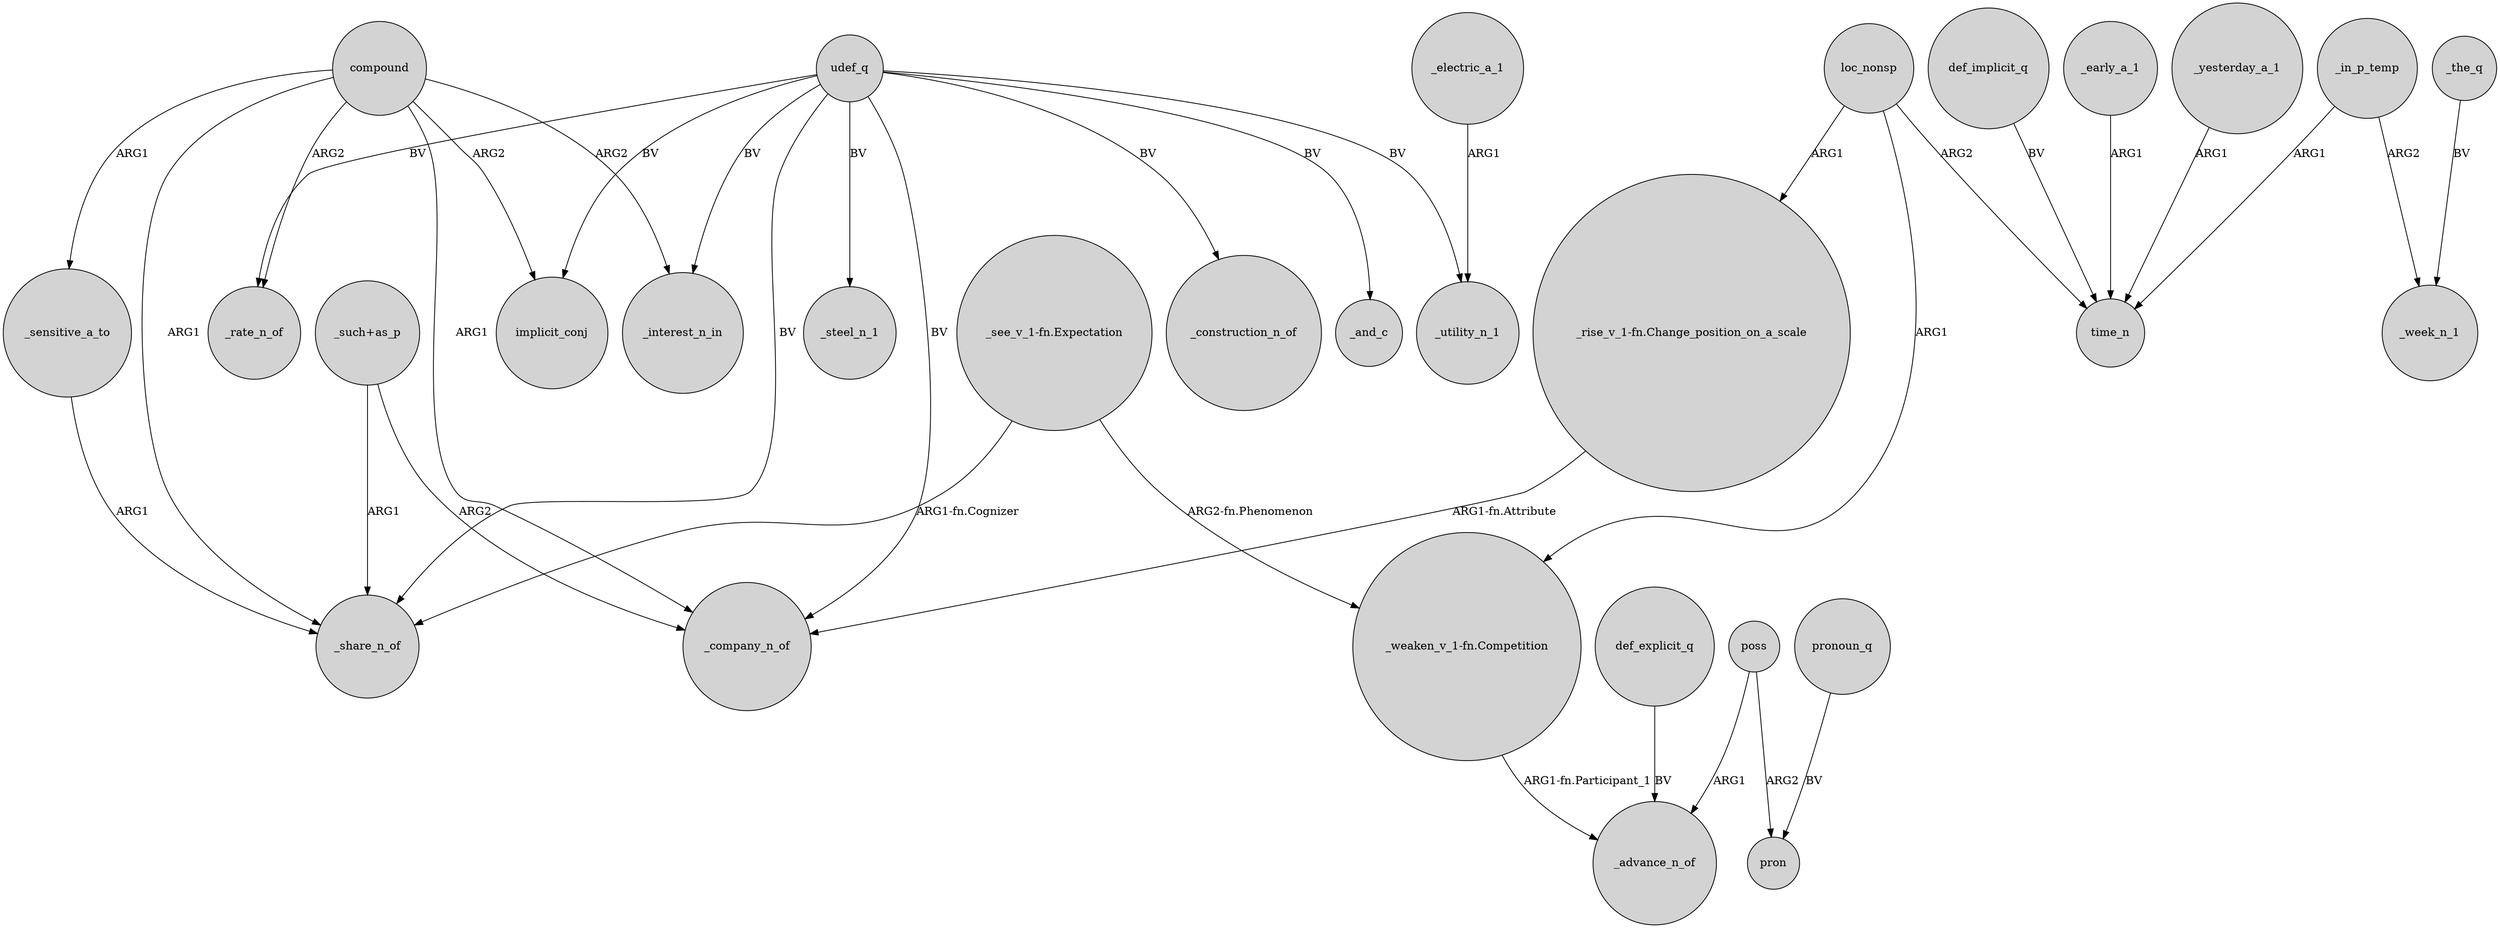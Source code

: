 digraph {
	node [shape=circle style=filled]
	_sensitive_a_to -> _share_n_of [label=ARG1]
	_the_q -> _week_n_1 [label=BV]
	_early_a_1 -> time_n [label=ARG1]
	_electric_a_1 -> _utility_n_1 [label=ARG1]
	loc_nonsp -> "_weaken_v_1-fn.Competition" [label=ARG1]
	udef_q -> _utility_n_1 [label=BV]
	"_such+as_p" -> _company_n_of [label=ARG2]
	compound -> _share_n_of [label=ARG1]
	_in_p_temp -> _week_n_1 [label=ARG2]
	poss -> _advance_n_of [label=ARG1]
	loc_nonsp -> "_rise_v_1-fn.Change_position_on_a_scale" [label=ARG1]
	_yesterday_a_1 -> time_n [label=ARG1]
	compound -> _company_n_of [label=ARG1]
	udef_q -> _and_c [label=BV]
	udef_q -> _rate_n_of [label=BV]
	compound -> _sensitive_a_to [label=ARG1]
	compound -> implicit_conj [label=ARG2]
	pronoun_q -> pron [label=BV]
	udef_q -> _steel_n_1 [label=BV]
	"_rise_v_1-fn.Change_position_on_a_scale" -> _company_n_of [label="ARG1-fn.Attribute"]
	"_see_v_1-fn.Expectation" -> _share_n_of [label="ARG1-fn.Cognizer"]
	poss -> pron [label=ARG2]
	compound -> _rate_n_of [label=ARG2]
	udef_q -> _share_n_of [label=BV]
	udef_q -> _company_n_of [label=BV]
	_in_p_temp -> time_n [label=ARG1]
	"_weaken_v_1-fn.Competition" -> _advance_n_of [label="ARG1-fn.Participant_1"]
	"_see_v_1-fn.Expectation" -> "_weaken_v_1-fn.Competition" [label="ARG2-fn.Phenomenon"]
	udef_q -> _interest_n_in [label=BV]
	loc_nonsp -> time_n [label=ARG2]
	def_explicit_q -> _advance_n_of [label=BV]
	udef_q -> _construction_n_of [label=BV]
	"_such+as_p" -> _share_n_of [label=ARG1]
	udef_q -> implicit_conj [label=BV]
	def_implicit_q -> time_n [label=BV]
	compound -> _interest_n_in [label=ARG2]
}
